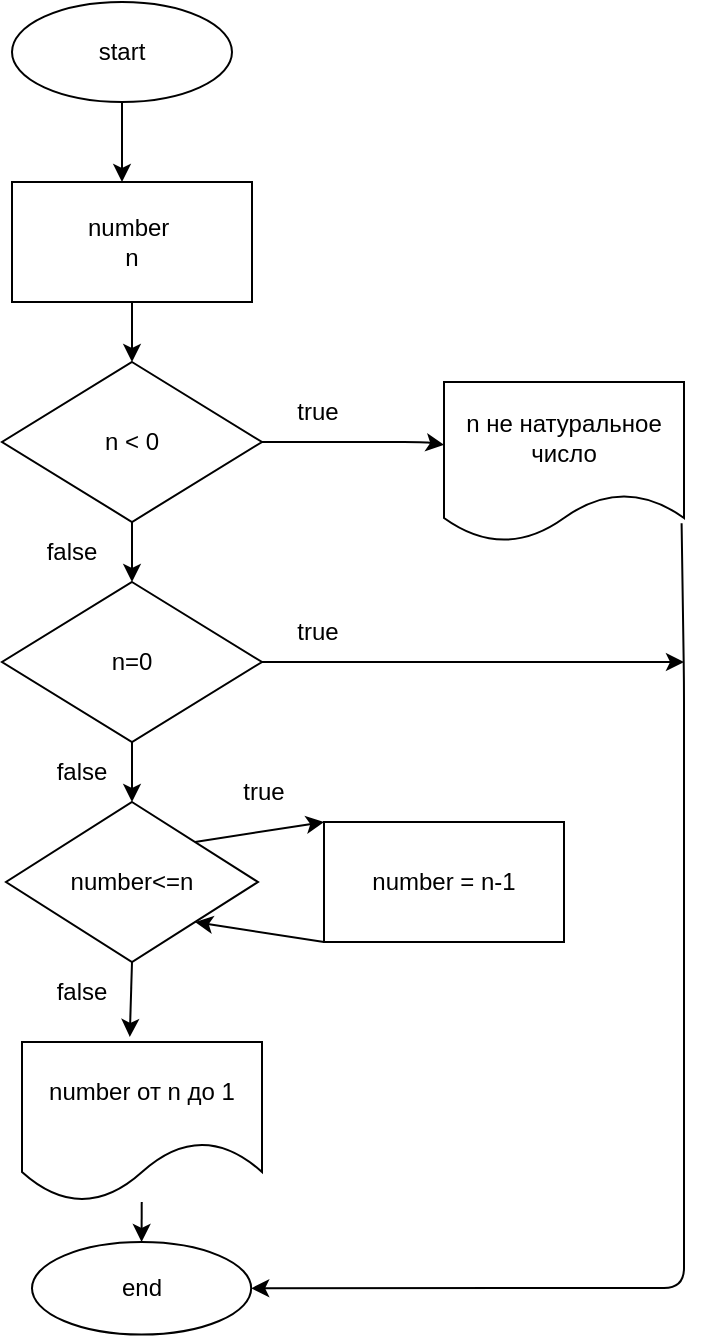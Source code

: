 <mxfile>
    <diagram id="HbxeLvtpUWm9eVgnZeDQ" name="Страница 1">
        <mxGraphModel dx="1115" dy="461" grid="1" gridSize="10" guides="1" tooltips="1" connect="1" arrows="1" fold="1" page="1" pageScale="1" pageWidth="827" pageHeight="1169" math="0" shadow="0">
            <root>
                <mxCell id="0"/>
                <mxCell id="1" parent="0"/>
                <mxCell id="9" style="edgeStyle=none;html=1;" parent="1" source="2" edge="1">
                    <mxGeometry relative="1" as="geometry">
                        <mxPoint x="359" y="110" as="targetPoint"/>
                    </mxGeometry>
                </mxCell>
                <mxCell id="2" value="start" style="ellipse;whiteSpace=wrap;html=1;" parent="1" vertex="1">
                    <mxGeometry x="304" y="20" width="110" height="50" as="geometry"/>
                </mxCell>
                <mxCell id="10" style="edgeStyle=none;html=1;entryX=0.5;entryY=0;entryDx=0;entryDy=0;" parent="1" source="3" target="4" edge="1">
                    <mxGeometry relative="1" as="geometry"/>
                </mxCell>
                <mxCell id="3" value="number&amp;nbsp;&lt;br&gt;n" style="rounded=0;whiteSpace=wrap;html=1;" parent="1" vertex="1">
                    <mxGeometry x="304" y="110" width="120" height="60" as="geometry"/>
                </mxCell>
                <mxCell id="32" style="edgeStyle=none;html=1;exitX=0.5;exitY=1;exitDx=0;exitDy=0;entryX=0.5;entryY=0;entryDx=0;entryDy=0;" edge="1" parent="1" source="4" target="28">
                    <mxGeometry relative="1" as="geometry"/>
                </mxCell>
                <mxCell id="36" value="" style="edgeStyle=none;html=1;" edge="1" parent="1" source="4" target="29">
                    <mxGeometry relative="1" as="geometry">
                        <Array as="points">
                            <mxPoint x="510" y="240"/>
                        </Array>
                    </mxGeometry>
                </mxCell>
                <mxCell id="4" value="n &amp;lt; 0" style="rhombus;whiteSpace=wrap;html=1;" parent="1" vertex="1">
                    <mxGeometry x="299" y="200" width="130" height="80" as="geometry"/>
                </mxCell>
                <mxCell id="37" style="edgeStyle=none;html=1;exitX=0.5;exitY=1;exitDx=0;exitDy=0;entryX=0.449;entryY=-0.032;entryDx=0;entryDy=0;entryPerimeter=0;" edge="1" parent="1" source="5" target="6">
                    <mxGeometry relative="1" as="geometry"/>
                </mxCell>
                <mxCell id="43" style="edgeStyle=none;html=1;exitX=1;exitY=0;exitDx=0;exitDy=0;entryX=0;entryY=0;entryDx=0;entryDy=0;" edge="1" parent="1" source="5" target="16">
                    <mxGeometry relative="1" as="geometry"/>
                </mxCell>
                <mxCell id="5" value="&lt;span&gt;number&amp;lt;=n&lt;/span&gt;" style="rhombus;whiteSpace=wrap;html=1;" parent="1" vertex="1">
                    <mxGeometry x="301" y="420" width="126" height="80" as="geometry"/>
                </mxCell>
                <mxCell id="45" style="edgeStyle=none;html=1;entryX=0.5;entryY=0;entryDx=0;entryDy=0;" edge="1" parent="1" source="6" target="23">
                    <mxGeometry relative="1" as="geometry"/>
                </mxCell>
                <mxCell id="6" value="number от n до 1" style="shape=document;whiteSpace=wrap;html=1;boundedLbl=1;size=0.375;" parent="1" vertex="1">
                    <mxGeometry x="309" y="540" width="120" height="80" as="geometry"/>
                </mxCell>
                <mxCell id="12" value="true" style="text;html=1;strokeColor=none;fillColor=none;align=center;verticalAlign=middle;whiteSpace=wrap;rounded=0;" parent="1" vertex="1">
                    <mxGeometry x="427" y="210" width="60" height="30" as="geometry"/>
                </mxCell>
                <mxCell id="13" value="false" style="text;html=1;strokeColor=none;fillColor=none;align=center;verticalAlign=middle;whiteSpace=wrap;rounded=0;" parent="1" vertex="1">
                    <mxGeometry x="314" y="390" width="50" height="30" as="geometry"/>
                </mxCell>
                <mxCell id="44" style="edgeStyle=none;html=1;exitX=0;exitY=1;exitDx=0;exitDy=0;entryX=1;entryY=1;entryDx=0;entryDy=0;" edge="1" parent="1" source="16" target="5">
                    <mxGeometry relative="1" as="geometry"/>
                </mxCell>
                <mxCell id="16" value="number = n-1" style="rounded=0;whiteSpace=wrap;html=1;" parent="1" vertex="1">
                    <mxGeometry x="460" y="430" width="120" height="60" as="geometry"/>
                </mxCell>
                <mxCell id="20" value="true" style="text;html=1;strokeColor=none;fillColor=none;align=center;verticalAlign=middle;whiteSpace=wrap;rounded=0;" parent="1" vertex="1">
                    <mxGeometry x="400" y="400" width="60" height="30" as="geometry"/>
                </mxCell>
                <mxCell id="23" value="end" style="ellipse;whiteSpace=wrap;html=1;rotation=0;" parent="1" vertex="1">
                    <mxGeometry x="314" y="640" width="109.59" height="46.28" as="geometry"/>
                </mxCell>
                <mxCell id="25" value="false" style="text;html=1;strokeColor=none;fillColor=none;align=center;verticalAlign=middle;whiteSpace=wrap;rounded=0;" parent="1" vertex="1">
                    <mxGeometry x="304" y="280" width="60" height="30" as="geometry"/>
                </mxCell>
                <mxCell id="30" style="edgeStyle=none;html=1;" edge="1" parent="1" source="28">
                    <mxGeometry relative="1" as="geometry">
                        <mxPoint x="640" y="350" as="targetPoint"/>
                    </mxGeometry>
                </mxCell>
                <mxCell id="33" style="edgeStyle=none;html=1;entryX=0.5;entryY=0;entryDx=0;entryDy=0;" edge="1" parent="1" source="28" target="5">
                    <mxGeometry relative="1" as="geometry"/>
                </mxCell>
                <mxCell id="28" value="n=0" style="rhombus;whiteSpace=wrap;html=1;" vertex="1" parent="1">
                    <mxGeometry x="299" y="310" width="130" height="80" as="geometry"/>
                </mxCell>
                <mxCell id="42" style="edgeStyle=none;html=1;entryX=1;entryY=0.5;entryDx=0;entryDy=0;exitX=0.99;exitY=0.883;exitDx=0;exitDy=0;exitPerimeter=0;" edge="1" parent="1" source="29" target="23">
                    <mxGeometry relative="1" as="geometry">
                        <Array as="points">
                            <mxPoint x="640" y="360"/>
                            <mxPoint x="640" y="480"/>
                            <mxPoint x="640" y="663"/>
                        </Array>
                    </mxGeometry>
                </mxCell>
                <mxCell id="29" value="n не натуральное число" style="shape=document;whiteSpace=wrap;html=1;boundedLbl=1;" vertex="1" parent="1">
                    <mxGeometry x="520" y="210" width="120" height="80" as="geometry"/>
                </mxCell>
                <mxCell id="31" value="true" style="text;html=1;strokeColor=none;fillColor=none;align=center;verticalAlign=middle;whiteSpace=wrap;rounded=0;" vertex="1" parent="1">
                    <mxGeometry x="427" y="320" width="60" height="30" as="geometry"/>
                </mxCell>
                <mxCell id="38" value="false" style="text;html=1;strokeColor=none;fillColor=none;align=center;verticalAlign=middle;whiteSpace=wrap;rounded=0;" vertex="1" parent="1">
                    <mxGeometry x="314" y="500" width="50" height="30" as="geometry"/>
                </mxCell>
            </root>
        </mxGraphModel>
    </diagram>
</mxfile>
